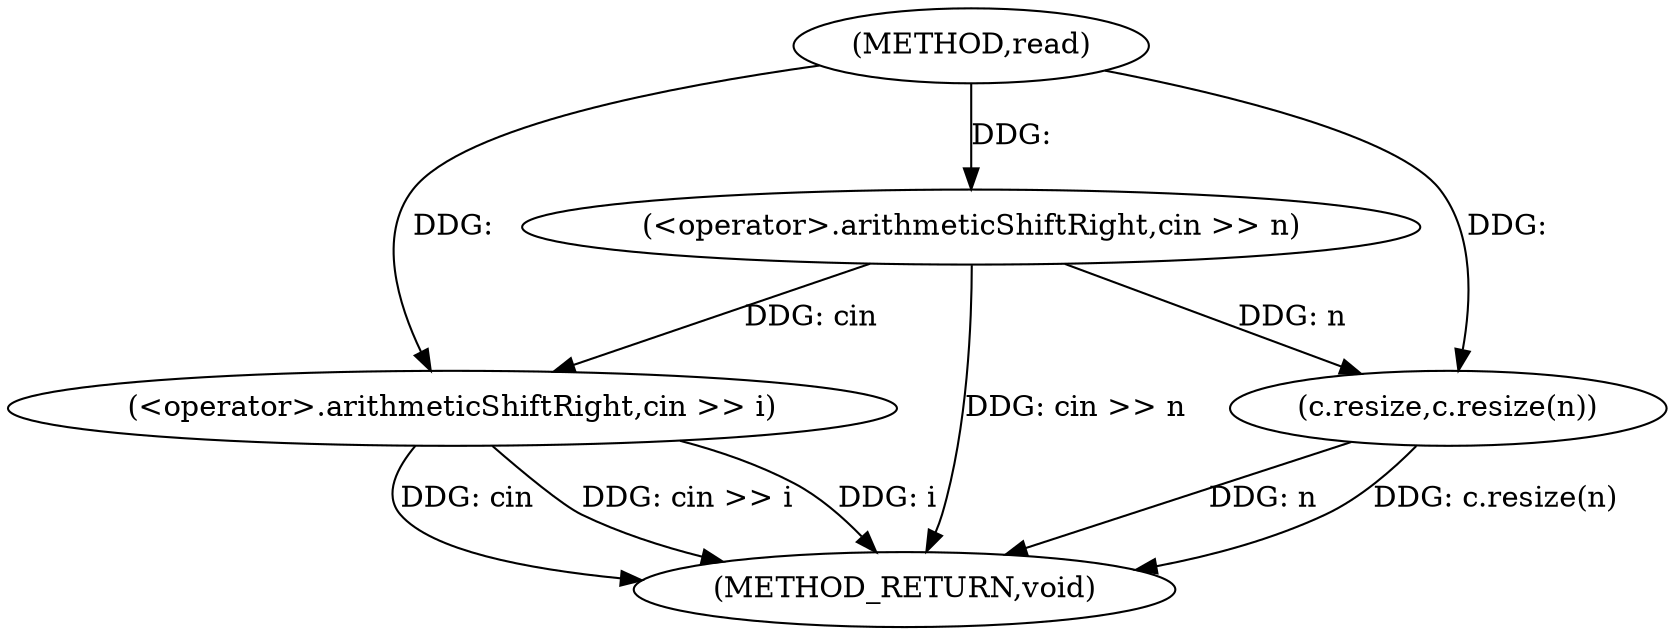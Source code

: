 digraph "read" {  
"1000110" [label = "(METHOD,read)" ]
"1000122" [label = "(METHOD_RETURN,void)" ]
"1000112" [label = "(<operator>.arithmeticShiftRight,cin >> n)" ]
"1000115" [label = "(c.resize,c.resize(n))" ]
"1000119" [label = "(<operator>.arithmeticShiftRight,cin >> i)" ]
  "1000112" -> "1000122"  [ label = "DDG: cin >> n"] 
  "1000115" -> "1000122"  [ label = "DDG: n"] 
  "1000115" -> "1000122"  [ label = "DDG: c.resize(n)"] 
  "1000119" -> "1000122"  [ label = "DDG: cin"] 
  "1000119" -> "1000122"  [ label = "DDG: cin >> i"] 
  "1000119" -> "1000122"  [ label = "DDG: i"] 
  "1000110" -> "1000112"  [ label = "DDG: "] 
  "1000112" -> "1000115"  [ label = "DDG: n"] 
  "1000110" -> "1000115"  [ label = "DDG: "] 
  "1000112" -> "1000119"  [ label = "DDG: cin"] 
  "1000110" -> "1000119"  [ label = "DDG: "] 
}
